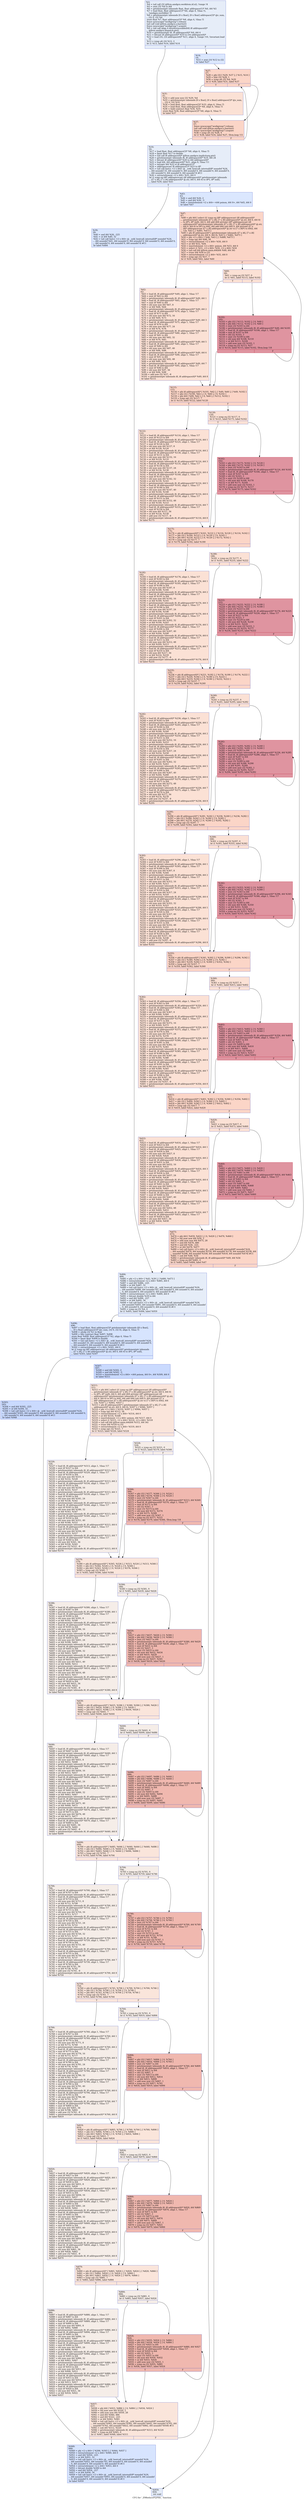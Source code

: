 digraph "CFG for '_Z9ReducePI2PfiS_' function" {
	label="CFG for '_Z9ReducePI2PfiS_' function";

	Node0x4de4260 [shape=record,color="#3d50c3ff", style=filled, fillcolor="#c7d7f070",label="{%3:\l  %4 = tail call i32 @llvm.amdgcn.workitem.id.x(), !range !4\l  %5 = zext i32 %4 to i64\l  %6 = getelementptr inbounds float, float addrspace(1)* %0, i64 %5\l  %7 = load float, float addrspace(1)* %6, align 4, !tbaa !5,\l... !amdgpu.noclobber !9\l  %8 = getelementptr inbounds [0 x float], [0 x float] addrspace(3)* @s_sum,\l... i32 0, i32 %4\l  store float %7, float addrspace(3)* %8, align 4, !tbaa !5\l  fence syncscope(\"workgroup\") release\l  tail call void @llvm.amdgcn.s.barrier()\l  fence syncscope(\"workgroup\") acquire\l  %9 = tail call align 4 dereferenceable(64) i8 addrspace(4)*\l... @llvm.amdgcn.dispatch.ptr()\l  %10 = getelementptr i8, i8 addrspace(4)* %9, i64 4\l  %11 = bitcast i8 addrspace(4)* %10 to i16 addrspace(4)*\l  %12 = load i16, i16 addrspace(4)* %11, align 4, !range !10, !invariant.load\l... !9\l  %13 = icmp ult i16 %12, 2\l  br i1 %13, label %16, label %14\l|{<s0>T|<s1>F}}"];
	Node0x4de4260:s0 -> Node0x4de71c0;
	Node0x4de4260:s1 -> Node0x4de7250;
	Node0x4de7250 [shape=record,color="#3d50c3ff", style=filled, fillcolor="#aec9fc70",label="{%14:\l14:                                               \l  %15 = zext i16 %12 to i32\l  br label %27\l}"];
	Node0x4de7250 -> Node0x4de7400;
	Node0x4de71c0 [shape=record,color="#3d50c3ff", style=filled, fillcolor="#c7d7f070",label="{%16:\l16:                                               \l  %17 = load float, float addrspace(3)* %8, align 4, !tbaa !5\l  %18 = fpext float %17 to double\l  %19 = tail call i8 addrspace(4)* @llvm.amdgcn.implicitarg.ptr()\l  %20 = getelementptr inbounds i8, i8 addrspace(4)* %19, i64 24\l  %21 = bitcast i8 addrspace(4)* %20 to i64 addrspace(4)*\l  %22 = load i64, i64 addrspace(4)* %21, align 8, !tbaa !11\l  %23 = inttoptr i64 %22 to i8 addrspace(1)*\l  %24 = addrspacecast i8 addrspace(1)* %23 to i8*\l  %25 = tail call fastcc \<2 x i64\> @__ockl_hostcall_internal(i8* noundef %24,\l... i64 noundef 33, i64 noundef 0, i64 noundef 0, i64 noundef 0, i64 noundef 0,\l... i64 noundef 0, i64 noundef 0, i64 noundef 0) #11\l  %26 = extractelement \<2 x i64\> %25, i64 0\l  br i1 icmp eq (i8* addrspacecast (i8 addrspace(4)* getelementptr inbounds\l... ([7 x i8], [7 x i8] addrspace(4)* @.str, i64 0, i64 0) to i8*), i8* null),\l... label %39, label %43\l|{<s0>T|<s1>F}}"];
	Node0x4de71c0:s0 -> Node0x4de8460;
	Node0x4de71c0:s1 -> Node0x4de8e50;
	Node0x4de7400 [shape=record,color="#3d50c3ff", style=filled, fillcolor="#f5a08170",label="{%27:\l27:                                               \l  %28 = phi i32 [ %29, %37 ], [ %15, %14 ]\l  %29 = lshr i32 %28, 1\l  %30 = icmp ult i32 %4, %29\l  br i1 %30, label %31, label %37\l|{<s0>T|<s1>F}}"];
	Node0x4de7400:s0 -> Node0x4de9250;
	Node0x4de7400:s1 -> Node0x4de8fc0;
	Node0x4de9250 [shape=record,color="#3d50c3ff", style=filled, fillcolor="#f7bca170",label="{%31:\l31:                                               \l  %32 = add nuw nsw i32 %29, %4\l  %33 = getelementptr inbounds [0 x float], [0 x float] addrspace(3)* @s_sum,\l... i32 0, i32 %32\l  %34 = load float, float addrspace(3)* %33, align 4, !tbaa !5\l  %35 = load float, float addrspace(3)* %8, align 4, !tbaa !5\l  %36 = fadd contract float %34, %35\l  store float %36, float addrspace(3)* %8, align 4, !tbaa !5\l  br label %37\l}"];
	Node0x4de9250 -> Node0x4de8fc0;
	Node0x4de8fc0 [shape=record,color="#3d50c3ff", style=filled, fillcolor="#f5a08170",label="{%37:\l37:                                               \l  fence syncscope(\"workgroup\") release\l  tail call void @llvm.amdgcn.s.barrier()\l  fence syncscope(\"workgroup\") acquire\l  %38 = icmp ult i32 %28, 4\l  br i1 %38, label %16, label %27, !llvm.loop !15\l|{<s0>T|<s1>F}}"];
	Node0x4de8fc0:s0 -> Node0x4de71c0;
	Node0x4de8fc0:s1 -> Node0x4de7400;
	Node0x4de8460 [shape=record,color="#3d50c3ff", style=filled, fillcolor="#aec9fc70",label="{%39:\l39:                                               \l  %40 = and i64 %26, -225\l  %41 = or i64 %40, 32\l  %42 = tail call fastcc \<2 x i64\> @__ockl_hostcall_internal(i8* noundef %24,\l... i64 noundef %41, i64 noundef 0, i64 noundef 0, i64 noundef 0, i64 noundef 0,\l... i64 noundef 0, i64 noundef 0, i64 noundef 0) #11\l  br label %484\l}"];
	Node0x4de8460 -> Node0x4de9d20;
	Node0x4de8e50 [shape=record,color="#3d50c3ff", style=filled, fillcolor="#aec9fc70",label="{%43:\l43:                                               \l  %44 = and i64 %26, 2\l  %45 = and i64 %26, -3\l  %46 = insertelement \<2 x i64\> \<i64 poison, i64 0\>, i64 %45, i64 0\l  br label %47\l}"];
	Node0x4de8e50 -> Node0x4dea880;
	Node0x4dea880 [shape=record,color="#3d50c3ff", style=filled, fillcolor="#f5a08170",label="{%47:\l47:                                               \l  %48 = phi i64 [ select (i1 icmp eq (i8* addrspacecast (i8 addrspace(4)*\l... getelementptr inbounds ([7 x i8], [7 x i8] addrspace(4)* @.str, i64 0, i64 0)\l... to i8*), i8* null), i64 0, i64 add (i64 ptrtoint (i8* addrspacecast (i8\l... addrspace(4)* getelementptr inbounds ([7 x i8], [7 x i8] addrspace(4)* @.str,\l... i64 0, i64 6) to i8*) to i64), i64 add (i64 sub (i64 0, i64 ptrtoint ([7 x\l... i8]* addrspacecast ([7 x i8] addrspace(4)* @.str to [7 x i8]*) to i64)), i64\l... 1))), %43 ], [ %481, %473 ]\l  %49 = phi i8 addrspace(4)* [ getelementptr inbounds ([7 x i8], [7 x i8]\l... addrspace(4)* @.str, i64 0, i64 0), %43 ], [ %482, %473 ]\l  %50 = phi \<2 x i64\> [ %46, %43 ], [ %480, %473 ]\l  %51 = icmp ugt i64 %48, 56\l  %52 = extractelement \<2 x i64\> %50, i64 0\l  %53 = or i64 %52, %44\l  %54 = insertelement \<2 x i64\> poison, i64 %53, i64 0\l  %55 = select i1 %51, \<2 x i64\> %50, \<2 x i64\> %54\l  %56 = tail call i64 @llvm.umin.i64(i64 %48, i64 56)\l  %57 = trunc i64 %56 to i32\l  %58 = extractelement \<2 x i64\> %55, i64 0\l  %59 = icmp ugt i32 %57, 7\l  br i1 %59, label %62, label %60\l|{<s0>T|<s1>F}}"];
	Node0x4dea880:s0 -> Node0x4deb7f0;
	Node0x4dea880:s1 -> Node0x4deb880;
	Node0x4deb880 [shape=record,color="#3d50c3ff", style=filled, fillcolor="#f7bca170",label="{%60:\l60:                                               \l  %61 = icmp eq i32 %57, 0\l  br i1 %61, label %115, label %102\l|{<s0>T|<s1>F}}"];
	Node0x4deb880:s0 -> Node0x4deba50;
	Node0x4deb880:s1 -> Node0x4debaa0;
	Node0x4deb7f0 [shape=record,color="#3d50c3ff", style=filled, fillcolor="#f7bca170",label="{%62:\l62:                                               \l  %63 = load i8, i8 addrspace(4)* %49, align 1, !tbaa !17\l  %64 = zext i8 %63 to i64\l  %65 = getelementptr inbounds i8, i8 addrspace(4)* %49, i64 1\l  %66 = load i8, i8 addrspace(4)* %65, align 1, !tbaa !17\l  %67 = zext i8 %66 to i64\l  %68 = shl nuw nsw i64 %67, 8\l  %69 = or i64 %68, %64\l  %70 = getelementptr inbounds i8, i8 addrspace(4)* %49, i64 2\l  %71 = load i8, i8 addrspace(4)* %70, align 1, !tbaa !17\l  %72 = zext i8 %71 to i64\l  %73 = shl nuw nsw i64 %72, 16\l  %74 = or i64 %69, %73\l  %75 = getelementptr inbounds i8, i8 addrspace(4)* %49, i64 3\l  %76 = load i8, i8 addrspace(4)* %75, align 1, !tbaa !17\l  %77 = zext i8 %76 to i64\l  %78 = shl nuw nsw i64 %77, 24\l  %79 = or i64 %74, %78\l  %80 = getelementptr inbounds i8, i8 addrspace(4)* %49, i64 4\l  %81 = load i8, i8 addrspace(4)* %80, align 1, !tbaa !17\l  %82 = zext i8 %81 to i64\l  %83 = shl nuw nsw i64 %82, 32\l  %84 = or i64 %79, %83\l  %85 = getelementptr inbounds i8, i8 addrspace(4)* %49, i64 5\l  %86 = load i8, i8 addrspace(4)* %85, align 1, !tbaa !17\l  %87 = zext i8 %86 to i64\l  %88 = shl nuw nsw i64 %87, 40\l  %89 = or i64 %84, %88\l  %90 = getelementptr inbounds i8, i8 addrspace(4)* %49, i64 6\l  %91 = load i8, i8 addrspace(4)* %90, align 1, !tbaa !17\l  %92 = zext i8 %91 to i64\l  %93 = shl nuw nsw i64 %92, 48\l  %94 = or i64 %89, %93\l  %95 = getelementptr inbounds i8, i8 addrspace(4)* %49, i64 7\l  %96 = load i8, i8 addrspace(4)* %95, align 1, !tbaa !17\l  %97 = zext i8 %96 to i64\l  %98 = shl nuw i64 %97, 56\l  %99 = or i64 %94, %98\l  %100 = add nsw i32 %57, -8\l  %101 = getelementptr inbounds i8, i8 addrspace(4)* %49, i64 8\l  br label %115\l}"];
	Node0x4deb7f0 -> Node0x4deba50;
	Node0x4debaa0 [shape=record,color="#b70d28ff", style=filled, fillcolor="#b70d2870",label="{%102:\l102:                                              \l  %103 = phi i32 [ %113, %102 ], [ 0, %60 ]\l  %104 = phi i64 [ %112, %102 ], [ 0, %60 ]\l  %105 = zext i32 %103 to i64\l  %106 = getelementptr inbounds i8, i8 addrspace(4)* %49, i64 %105\l  %107 = load i8, i8 addrspace(4)* %106, align 1, !tbaa !17\l  %108 = zext i8 %107 to i64\l  %109 = shl i32 %103, 3\l  %110 = zext i32 %109 to i64\l  %111 = shl nuw i64 %108, %110\l  %112 = or i64 %111, %104\l  %113 = add nuw nsw i32 %103, 1\l  %114 = icmp eq i32 %113, %57\l  br i1 %114, label %115, label %102, !llvm.loop !18\l|{<s0>T|<s1>F}}"];
	Node0x4debaa0:s0 -> Node0x4deba50;
	Node0x4debaa0:s1 -> Node0x4debaa0;
	Node0x4deba50 [shape=record,color="#3d50c3ff", style=filled, fillcolor="#f5a08170",label="{%115:\l115:                                              \l  %116 = phi i8 addrspace(4)* [ %101, %62 ], [ %49, %60 ], [ %49, %102 ]\l  %117 = phi i32 [ %100, %62 ], [ 0, %60 ], [ 0, %102 ]\l  %118 = phi i64 [ %99, %62 ], [ 0, %60 ], [ %112, %102 ]\l  %119 = icmp ugt i32 %117, 7\l  br i1 %119, label %122, label %120\l|{<s0>T|<s1>F}}"];
	Node0x4deba50:s0 -> Node0x4dee710;
	Node0x4deba50:s1 -> Node0x4dee760;
	Node0x4dee760 [shape=record,color="#3d50c3ff", style=filled, fillcolor="#f7bca170",label="{%120:\l120:                                              \l  %121 = icmp eq i32 %117, 0\l  br i1 %121, label %175, label %162\l|{<s0>T|<s1>F}}"];
	Node0x4dee760:s0 -> Node0x4dee930;
	Node0x4dee760:s1 -> Node0x4dee980;
	Node0x4dee710 [shape=record,color="#3d50c3ff", style=filled, fillcolor="#f7bca170",label="{%122:\l122:                                              \l  %123 = load i8, i8 addrspace(4)* %116, align 1, !tbaa !17\l  %124 = zext i8 %123 to i64\l  %125 = getelementptr inbounds i8, i8 addrspace(4)* %116, i64 1\l  %126 = load i8, i8 addrspace(4)* %125, align 1, !tbaa !17\l  %127 = zext i8 %126 to i64\l  %128 = shl nuw nsw i64 %127, 8\l  %129 = or i64 %128, %124\l  %130 = getelementptr inbounds i8, i8 addrspace(4)* %116, i64 2\l  %131 = load i8, i8 addrspace(4)* %130, align 1, !tbaa !17\l  %132 = zext i8 %131 to i64\l  %133 = shl nuw nsw i64 %132, 16\l  %134 = or i64 %129, %133\l  %135 = getelementptr inbounds i8, i8 addrspace(4)* %116, i64 3\l  %136 = load i8, i8 addrspace(4)* %135, align 1, !tbaa !17\l  %137 = zext i8 %136 to i64\l  %138 = shl nuw nsw i64 %137, 24\l  %139 = or i64 %134, %138\l  %140 = getelementptr inbounds i8, i8 addrspace(4)* %116, i64 4\l  %141 = load i8, i8 addrspace(4)* %140, align 1, !tbaa !17\l  %142 = zext i8 %141 to i64\l  %143 = shl nuw nsw i64 %142, 32\l  %144 = or i64 %139, %143\l  %145 = getelementptr inbounds i8, i8 addrspace(4)* %116, i64 5\l  %146 = load i8, i8 addrspace(4)* %145, align 1, !tbaa !17\l  %147 = zext i8 %146 to i64\l  %148 = shl nuw nsw i64 %147, 40\l  %149 = or i64 %144, %148\l  %150 = getelementptr inbounds i8, i8 addrspace(4)* %116, i64 6\l  %151 = load i8, i8 addrspace(4)* %150, align 1, !tbaa !17\l  %152 = zext i8 %151 to i64\l  %153 = shl nuw nsw i64 %152, 48\l  %154 = or i64 %149, %153\l  %155 = getelementptr inbounds i8, i8 addrspace(4)* %116, i64 7\l  %156 = load i8, i8 addrspace(4)* %155, align 1, !tbaa !17\l  %157 = zext i8 %156 to i64\l  %158 = shl nuw i64 %157, 56\l  %159 = or i64 %154, %158\l  %160 = add nsw i32 %117, -8\l  %161 = getelementptr inbounds i8, i8 addrspace(4)* %116, i64 8\l  br label %175\l}"];
	Node0x4dee710 -> Node0x4dee930;
	Node0x4dee980 [shape=record,color="#b70d28ff", style=filled, fillcolor="#b70d2870",label="{%162:\l162:                                              \l  %163 = phi i32 [ %173, %162 ], [ 0, %120 ]\l  %164 = phi i64 [ %172, %162 ], [ 0, %120 ]\l  %165 = zext i32 %163 to i64\l  %166 = getelementptr inbounds i8, i8 addrspace(4)* %116, i64 %165\l  %167 = load i8, i8 addrspace(4)* %166, align 1, !tbaa !17\l  %168 = zext i8 %167 to i64\l  %169 = shl i32 %163, 3\l  %170 = zext i32 %169 to i64\l  %171 = shl nuw i64 %168, %170\l  %172 = or i64 %171, %164\l  %173 = add nuw nsw i32 %163, 1\l  %174 = icmp eq i32 %173, %117\l  br i1 %174, label %175, label %162\l|{<s0>T|<s1>F}}"];
	Node0x4dee980:s0 -> Node0x4dee930;
	Node0x4dee980:s1 -> Node0x4dee980;
	Node0x4dee930 [shape=record,color="#3d50c3ff", style=filled, fillcolor="#f5a08170",label="{%175:\l175:                                              \l  %176 = phi i8 addrspace(4)* [ %161, %122 ], [ %116, %120 ], [ %116, %162 ]\l  %177 = phi i32 [ %160, %122 ], [ 0, %120 ], [ 0, %162 ]\l  %178 = phi i64 [ %159, %122 ], [ 0, %120 ], [ %172, %162 ]\l  %179 = icmp ugt i32 %177, 7\l  br i1 %179, label %182, label %180\l|{<s0>T|<s1>F}}"];
	Node0x4dee930:s0 -> Node0x4df0e20;
	Node0x4dee930:s1 -> Node0x4df0e70;
	Node0x4df0e70 [shape=record,color="#3d50c3ff", style=filled, fillcolor="#f7bca170",label="{%180:\l180:                                              \l  %181 = icmp eq i32 %177, 0\l  br i1 %181, label %235, label %222\l|{<s0>T|<s1>F}}"];
	Node0x4df0e70:s0 -> Node0x4df1000;
	Node0x4df0e70:s1 -> Node0x4df1050;
	Node0x4df0e20 [shape=record,color="#3d50c3ff", style=filled, fillcolor="#f7bca170",label="{%182:\l182:                                              \l  %183 = load i8, i8 addrspace(4)* %176, align 1, !tbaa !17\l  %184 = zext i8 %183 to i64\l  %185 = getelementptr inbounds i8, i8 addrspace(4)* %176, i64 1\l  %186 = load i8, i8 addrspace(4)* %185, align 1, !tbaa !17\l  %187 = zext i8 %186 to i64\l  %188 = shl nuw nsw i64 %187, 8\l  %189 = or i64 %188, %184\l  %190 = getelementptr inbounds i8, i8 addrspace(4)* %176, i64 2\l  %191 = load i8, i8 addrspace(4)* %190, align 1, !tbaa !17\l  %192 = zext i8 %191 to i64\l  %193 = shl nuw nsw i64 %192, 16\l  %194 = or i64 %189, %193\l  %195 = getelementptr inbounds i8, i8 addrspace(4)* %176, i64 3\l  %196 = load i8, i8 addrspace(4)* %195, align 1, !tbaa !17\l  %197 = zext i8 %196 to i64\l  %198 = shl nuw nsw i64 %197, 24\l  %199 = or i64 %194, %198\l  %200 = getelementptr inbounds i8, i8 addrspace(4)* %176, i64 4\l  %201 = load i8, i8 addrspace(4)* %200, align 1, !tbaa !17\l  %202 = zext i8 %201 to i64\l  %203 = shl nuw nsw i64 %202, 32\l  %204 = or i64 %199, %203\l  %205 = getelementptr inbounds i8, i8 addrspace(4)* %176, i64 5\l  %206 = load i8, i8 addrspace(4)* %205, align 1, !tbaa !17\l  %207 = zext i8 %206 to i64\l  %208 = shl nuw nsw i64 %207, 40\l  %209 = or i64 %204, %208\l  %210 = getelementptr inbounds i8, i8 addrspace(4)* %176, i64 6\l  %211 = load i8, i8 addrspace(4)* %210, align 1, !tbaa !17\l  %212 = zext i8 %211 to i64\l  %213 = shl nuw nsw i64 %212, 48\l  %214 = or i64 %209, %213\l  %215 = getelementptr inbounds i8, i8 addrspace(4)* %176, i64 7\l  %216 = load i8, i8 addrspace(4)* %215, align 1, !tbaa !17\l  %217 = zext i8 %216 to i64\l  %218 = shl nuw i64 %217, 56\l  %219 = or i64 %214, %218\l  %220 = add nsw i32 %177, -8\l  %221 = getelementptr inbounds i8, i8 addrspace(4)* %176, i64 8\l  br label %235\l}"];
	Node0x4df0e20 -> Node0x4df1000;
	Node0x4df1050 [shape=record,color="#b70d28ff", style=filled, fillcolor="#b70d2870",label="{%222:\l222:                                              \l  %223 = phi i32 [ %233, %222 ], [ 0, %180 ]\l  %224 = phi i64 [ %232, %222 ], [ 0, %180 ]\l  %225 = zext i32 %223 to i64\l  %226 = getelementptr inbounds i8, i8 addrspace(4)* %176, i64 %225\l  %227 = load i8, i8 addrspace(4)* %226, align 1, !tbaa !17\l  %228 = zext i8 %227 to i64\l  %229 = shl i32 %223, 3\l  %230 = zext i32 %229 to i64\l  %231 = shl nuw i64 %228, %230\l  %232 = or i64 %231, %224\l  %233 = add nuw nsw i32 %223, 1\l  %234 = icmp eq i32 %233, %177\l  br i1 %234, label %235, label %222\l|{<s0>T|<s1>F}}"];
	Node0x4df1050:s0 -> Node0x4df1000;
	Node0x4df1050:s1 -> Node0x4df1050;
	Node0x4df1000 [shape=record,color="#3d50c3ff", style=filled, fillcolor="#f5a08170",label="{%235:\l235:                                              \l  %236 = phi i8 addrspace(4)* [ %221, %182 ], [ %176, %180 ], [ %176, %222 ]\l  %237 = phi i32 [ %220, %182 ], [ 0, %180 ], [ 0, %222 ]\l  %238 = phi i64 [ %219, %182 ], [ 0, %180 ], [ %232, %222 ]\l  %239 = icmp ugt i32 %237, 7\l  br i1 %239, label %242, label %240\l|{<s0>T|<s1>F}}"];
	Node0x4df1000:s0 -> Node0x4df30a0;
	Node0x4df1000:s1 -> Node0x4df30f0;
	Node0x4df30f0 [shape=record,color="#3d50c3ff", style=filled, fillcolor="#f7bca170",label="{%240:\l240:                                              \l  %241 = icmp eq i32 %237, 0\l  br i1 %241, label %295, label %282\l|{<s0>T|<s1>F}}"];
	Node0x4df30f0:s0 -> Node0x4df3280;
	Node0x4df30f0:s1 -> Node0x4df32d0;
	Node0x4df30a0 [shape=record,color="#3d50c3ff", style=filled, fillcolor="#f7bca170",label="{%242:\l242:                                              \l  %243 = load i8, i8 addrspace(4)* %236, align 1, !tbaa !17\l  %244 = zext i8 %243 to i64\l  %245 = getelementptr inbounds i8, i8 addrspace(4)* %236, i64 1\l  %246 = load i8, i8 addrspace(4)* %245, align 1, !tbaa !17\l  %247 = zext i8 %246 to i64\l  %248 = shl nuw nsw i64 %247, 8\l  %249 = or i64 %248, %244\l  %250 = getelementptr inbounds i8, i8 addrspace(4)* %236, i64 2\l  %251 = load i8, i8 addrspace(4)* %250, align 1, !tbaa !17\l  %252 = zext i8 %251 to i64\l  %253 = shl nuw nsw i64 %252, 16\l  %254 = or i64 %249, %253\l  %255 = getelementptr inbounds i8, i8 addrspace(4)* %236, i64 3\l  %256 = load i8, i8 addrspace(4)* %255, align 1, !tbaa !17\l  %257 = zext i8 %256 to i64\l  %258 = shl nuw nsw i64 %257, 24\l  %259 = or i64 %254, %258\l  %260 = getelementptr inbounds i8, i8 addrspace(4)* %236, i64 4\l  %261 = load i8, i8 addrspace(4)* %260, align 1, !tbaa !17\l  %262 = zext i8 %261 to i64\l  %263 = shl nuw nsw i64 %262, 32\l  %264 = or i64 %259, %263\l  %265 = getelementptr inbounds i8, i8 addrspace(4)* %236, i64 5\l  %266 = load i8, i8 addrspace(4)* %265, align 1, !tbaa !17\l  %267 = zext i8 %266 to i64\l  %268 = shl nuw nsw i64 %267, 40\l  %269 = or i64 %264, %268\l  %270 = getelementptr inbounds i8, i8 addrspace(4)* %236, i64 6\l  %271 = load i8, i8 addrspace(4)* %270, align 1, !tbaa !17\l  %272 = zext i8 %271 to i64\l  %273 = shl nuw nsw i64 %272, 48\l  %274 = or i64 %269, %273\l  %275 = getelementptr inbounds i8, i8 addrspace(4)* %236, i64 7\l  %276 = load i8, i8 addrspace(4)* %275, align 1, !tbaa !17\l  %277 = zext i8 %276 to i64\l  %278 = shl nuw i64 %277, 56\l  %279 = or i64 %274, %278\l  %280 = add nsw i32 %237, -8\l  %281 = getelementptr inbounds i8, i8 addrspace(4)* %236, i64 8\l  br label %295\l}"];
	Node0x4df30a0 -> Node0x4df3280;
	Node0x4df32d0 [shape=record,color="#b70d28ff", style=filled, fillcolor="#b70d2870",label="{%282:\l282:                                              \l  %283 = phi i32 [ %293, %282 ], [ 0, %240 ]\l  %284 = phi i64 [ %292, %282 ], [ 0, %240 ]\l  %285 = zext i32 %283 to i64\l  %286 = getelementptr inbounds i8, i8 addrspace(4)* %236, i64 %285\l  %287 = load i8, i8 addrspace(4)* %286, align 1, !tbaa !17\l  %288 = zext i8 %287 to i64\l  %289 = shl i32 %283, 3\l  %290 = zext i32 %289 to i64\l  %291 = shl nuw i64 %288, %290\l  %292 = or i64 %291, %284\l  %293 = add nuw nsw i32 %283, 1\l  %294 = icmp eq i32 %293, %237\l  br i1 %294, label %295, label %282\l|{<s0>T|<s1>F}}"];
	Node0x4df32d0:s0 -> Node0x4df3280;
	Node0x4df32d0:s1 -> Node0x4df32d0;
	Node0x4df3280 [shape=record,color="#3d50c3ff", style=filled, fillcolor="#f5a08170",label="{%295:\l295:                                              \l  %296 = phi i8 addrspace(4)* [ %281, %242 ], [ %236, %240 ], [ %236, %282 ]\l  %297 = phi i32 [ %280, %242 ], [ 0, %240 ], [ 0, %282 ]\l  %298 = phi i64 [ %279, %242 ], [ 0, %240 ], [ %292, %282 ]\l  %299 = icmp ugt i32 %297, 7\l  br i1 %299, label %302, label %300\l|{<s0>T|<s1>F}}"];
	Node0x4df3280:s0 -> Node0x4df5b20;
	Node0x4df3280:s1 -> Node0x4df5b70;
	Node0x4df5b70 [shape=record,color="#3d50c3ff", style=filled, fillcolor="#f7bca170",label="{%300:\l300:                                              \l  %301 = icmp eq i32 %297, 0\l  br i1 %301, label %355, label %342\l|{<s0>T|<s1>F}}"];
	Node0x4df5b70:s0 -> Node0x4df5d00;
	Node0x4df5b70:s1 -> Node0x4df5d50;
	Node0x4df5b20 [shape=record,color="#3d50c3ff", style=filled, fillcolor="#f7bca170",label="{%302:\l302:                                              \l  %303 = load i8, i8 addrspace(4)* %296, align 1, !tbaa !17\l  %304 = zext i8 %303 to i64\l  %305 = getelementptr inbounds i8, i8 addrspace(4)* %296, i64 1\l  %306 = load i8, i8 addrspace(4)* %305, align 1, !tbaa !17\l  %307 = zext i8 %306 to i64\l  %308 = shl nuw nsw i64 %307, 8\l  %309 = or i64 %308, %304\l  %310 = getelementptr inbounds i8, i8 addrspace(4)* %296, i64 2\l  %311 = load i8, i8 addrspace(4)* %310, align 1, !tbaa !17\l  %312 = zext i8 %311 to i64\l  %313 = shl nuw nsw i64 %312, 16\l  %314 = or i64 %309, %313\l  %315 = getelementptr inbounds i8, i8 addrspace(4)* %296, i64 3\l  %316 = load i8, i8 addrspace(4)* %315, align 1, !tbaa !17\l  %317 = zext i8 %316 to i64\l  %318 = shl nuw nsw i64 %317, 24\l  %319 = or i64 %314, %318\l  %320 = getelementptr inbounds i8, i8 addrspace(4)* %296, i64 4\l  %321 = load i8, i8 addrspace(4)* %320, align 1, !tbaa !17\l  %322 = zext i8 %321 to i64\l  %323 = shl nuw nsw i64 %322, 32\l  %324 = or i64 %319, %323\l  %325 = getelementptr inbounds i8, i8 addrspace(4)* %296, i64 5\l  %326 = load i8, i8 addrspace(4)* %325, align 1, !tbaa !17\l  %327 = zext i8 %326 to i64\l  %328 = shl nuw nsw i64 %327, 40\l  %329 = or i64 %324, %328\l  %330 = getelementptr inbounds i8, i8 addrspace(4)* %296, i64 6\l  %331 = load i8, i8 addrspace(4)* %330, align 1, !tbaa !17\l  %332 = zext i8 %331 to i64\l  %333 = shl nuw nsw i64 %332, 48\l  %334 = or i64 %329, %333\l  %335 = getelementptr inbounds i8, i8 addrspace(4)* %296, i64 7\l  %336 = load i8, i8 addrspace(4)* %335, align 1, !tbaa !17\l  %337 = zext i8 %336 to i64\l  %338 = shl nuw i64 %337, 56\l  %339 = or i64 %334, %338\l  %340 = add nsw i32 %297, -8\l  %341 = getelementptr inbounds i8, i8 addrspace(4)* %296, i64 8\l  br label %355\l}"];
	Node0x4df5b20 -> Node0x4df5d00;
	Node0x4df5d50 [shape=record,color="#b70d28ff", style=filled, fillcolor="#b70d2870",label="{%342:\l342:                                              \l  %343 = phi i32 [ %353, %342 ], [ 0, %300 ]\l  %344 = phi i64 [ %352, %342 ], [ 0, %300 ]\l  %345 = zext i32 %343 to i64\l  %346 = getelementptr inbounds i8, i8 addrspace(4)* %296, i64 %345\l  %347 = load i8, i8 addrspace(4)* %346, align 1, !tbaa !17\l  %348 = zext i8 %347 to i64\l  %349 = shl i32 %343, 3\l  %350 = zext i32 %349 to i64\l  %351 = shl nuw i64 %348, %350\l  %352 = or i64 %351, %344\l  %353 = add nuw nsw i32 %343, 1\l  %354 = icmp eq i32 %353, %297\l  br i1 %354, label %355, label %342\l|{<s0>T|<s1>F}}"];
	Node0x4df5d50:s0 -> Node0x4df5d00;
	Node0x4df5d50:s1 -> Node0x4df5d50;
	Node0x4df5d00 [shape=record,color="#3d50c3ff", style=filled, fillcolor="#f5a08170",label="{%355:\l355:                                              \l  %356 = phi i8 addrspace(4)* [ %341, %302 ], [ %296, %300 ], [ %296, %342 ]\l  %357 = phi i32 [ %340, %302 ], [ 0, %300 ], [ 0, %342 ]\l  %358 = phi i64 [ %339, %302 ], [ 0, %300 ], [ %352, %342 ]\l  %359 = icmp ugt i32 %357, 7\l  br i1 %359, label %362, label %360\l|{<s0>T|<s1>F}}"];
	Node0x4df5d00:s0 -> Node0x4df87c0;
	Node0x4df5d00:s1 -> Node0x4df8810;
	Node0x4df8810 [shape=record,color="#3d50c3ff", style=filled, fillcolor="#f7bca170",label="{%360:\l360:                                              \l  %361 = icmp eq i32 %357, 0\l  br i1 %361, label %415, label %402\l|{<s0>T|<s1>F}}"];
	Node0x4df8810:s0 -> Node0x4df89a0;
	Node0x4df8810:s1 -> Node0x4df89f0;
	Node0x4df87c0 [shape=record,color="#3d50c3ff", style=filled, fillcolor="#f7bca170",label="{%362:\l362:                                              \l  %363 = load i8, i8 addrspace(4)* %356, align 1, !tbaa !17\l  %364 = zext i8 %363 to i64\l  %365 = getelementptr inbounds i8, i8 addrspace(4)* %356, i64 1\l  %366 = load i8, i8 addrspace(4)* %365, align 1, !tbaa !17\l  %367 = zext i8 %366 to i64\l  %368 = shl nuw nsw i64 %367, 8\l  %369 = or i64 %368, %364\l  %370 = getelementptr inbounds i8, i8 addrspace(4)* %356, i64 2\l  %371 = load i8, i8 addrspace(4)* %370, align 1, !tbaa !17\l  %372 = zext i8 %371 to i64\l  %373 = shl nuw nsw i64 %372, 16\l  %374 = or i64 %369, %373\l  %375 = getelementptr inbounds i8, i8 addrspace(4)* %356, i64 3\l  %376 = load i8, i8 addrspace(4)* %375, align 1, !tbaa !17\l  %377 = zext i8 %376 to i64\l  %378 = shl nuw nsw i64 %377, 24\l  %379 = or i64 %374, %378\l  %380 = getelementptr inbounds i8, i8 addrspace(4)* %356, i64 4\l  %381 = load i8, i8 addrspace(4)* %380, align 1, !tbaa !17\l  %382 = zext i8 %381 to i64\l  %383 = shl nuw nsw i64 %382, 32\l  %384 = or i64 %379, %383\l  %385 = getelementptr inbounds i8, i8 addrspace(4)* %356, i64 5\l  %386 = load i8, i8 addrspace(4)* %385, align 1, !tbaa !17\l  %387 = zext i8 %386 to i64\l  %388 = shl nuw nsw i64 %387, 40\l  %389 = or i64 %384, %388\l  %390 = getelementptr inbounds i8, i8 addrspace(4)* %356, i64 6\l  %391 = load i8, i8 addrspace(4)* %390, align 1, !tbaa !17\l  %392 = zext i8 %391 to i64\l  %393 = shl nuw nsw i64 %392, 48\l  %394 = or i64 %389, %393\l  %395 = getelementptr inbounds i8, i8 addrspace(4)* %356, i64 7\l  %396 = load i8, i8 addrspace(4)* %395, align 1, !tbaa !17\l  %397 = zext i8 %396 to i64\l  %398 = shl nuw i64 %397, 56\l  %399 = or i64 %394, %398\l  %400 = add nsw i32 %357, -8\l  %401 = getelementptr inbounds i8, i8 addrspace(4)* %356, i64 8\l  br label %415\l}"];
	Node0x4df87c0 -> Node0x4df89a0;
	Node0x4df89f0 [shape=record,color="#b70d28ff", style=filled, fillcolor="#b70d2870",label="{%402:\l402:                                              \l  %403 = phi i32 [ %413, %402 ], [ 0, %360 ]\l  %404 = phi i64 [ %412, %402 ], [ 0, %360 ]\l  %405 = zext i32 %403 to i64\l  %406 = getelementptr inbounds i8, i8 addrspace(4)* %356, i64 %405\l  %407 = load i8, i8 addrspace(4)* %406, align 1, !tbaa !17\l  %408 = zext i8 %407 to i64\l  %409 = shl i32 %403, 3\l  %410 = zext i32 %409 to i64\l  %411 = shl nuw i64 %408, %410\l  %412 = or i64 %411, %404\l  %413 = add nuw nsw i32 %403, 1\l  %414 = icmp eq i32 %413, %357\l  br i1 %414, label %415, label %402\l|{<s0>T|<s1>F}}"];
	Node0x4df89f0:s0 -> Node0x4df89a0;
	Node0x4df89f0:s1 -> Node0x4df89f0;
	Node0x4df89a0 [shape=record,color="#3d50c3ff", style=filled, fillcolor="#f5a08170",label="{%415:\l415:                                              \l  %416 = phi i8 addrspace(4)* [ %401, %362 ], [ %356, %360 ], [ %356, %402 ]\l  %417 = phi i32 [ %400, %362 ], [ 0, %360 ], [ 0, %402 ]\l  %418 = phi i64 [ %399, %362 ], [ 0, %360 ], [ %412, %402 ]\l  %419 = icmp ugt i32 %417, 7\l  br i1 %419, label %422, label %420\l|{<s0>T|<s1>F}}"];
	Node0x4df89a0:s0 -> Node0x4dfb020;
	Node0x4df89a0:s1 -> Node0x4dfb070;
	Node0x4dfb070 [shape=record,color="#3d50c3ff", style=filled, fillcolor="#f7bca170",label="{%420:\l420:                                              \l  %421 = icmp eq i32 %417, 0\l  br i1 %421, label %473, label %460\l|{<s0>T|<s1>F}}"];
	Node0x4dfb070:s0 -> Node0x4dead20;
	Node0x4dfb070:s1 -> Node0x4dfb200;
	Node0x4dfb020 [shape=record,color="#3d50c3ff", style=filled, fillcolor="#f7bca170",label="{%422:\l422:                                              \l  %423 = load i8, i8 addrspace(4)* %416, align 1, !tbaa !17\l  %424 = zext i8 %423 to i64\l  %425 = getelementptr inbounds i8, i8 addrspace(4)* %416, i64 1\l  %426 = load i8, i8 addrspace(4)* %425, align 1, !tbaa !17\l  %427 = zext i8 %426 to i64\l  %428 = shl nuw nsw i64 %427, 8\l  %429 = or i64 %428, %424\l  %430 = getelementptr inbounds i8, i8 addrspace(4)* %416, i64 2\l  %431 = load i8, i8 addrspace(4)* %430, align 1, !tbaa !17\l  %432 = zext i8 %431 to i64\l  %433 = shl nuw nsw i64 %432, 16\l  %434 = or i64 %429, %433\l  %435 = getelementptr inbounds i8, i8 addrspace(4)* %416, i64 3\l  %436 = load i8, i8 addrspace(4)* %435, align 1, !tbaa !17\l  %437 = zext i8 %436 to i64\l  %438 = shl nuw nsw i64 %437, 24\l  %439 = or i64 %434, %438\l  %440 = getelementptr inbounds i8, i8 addrspace(4)* %416, i64 4\l  %441 = load i8, i8 addrspace(4)* %440, align 1, !tbaa !17\l  %442 = zext i8 %441 to i64\l  %443 = shl nuw nsw i64 %442, 32\l  %444 = or i64 %439, %443\l  %445 = getelementptr inbounds i8, i8 addrspace(4)* %416, i64 5\l  %446 = load i8, i8 addrspace(4)* %445, align 1, !tbaa !17\l  %447 = zext i8 %446 to i64\l  %448 = shl nuw nsw i64 %447, 40\l  %449 = or i64 %444, %448\l  %450 = getelementptr inbounds i8, i8 addrspace(4)* %416, i64 6\l  %451 = load i8, i8 addrspace(4)* %450, align 1, !tbaa !17\l  %452 = zext i8 %451 to i64\l  %453 = shl nuw nsw i64 %452, 48\l  %454 = or i64 %449, %453\l  %455 = getelementptr inbounds i8, i8 addrspace(4)* %416, i64 7\l  %456 = load i8, i8 addrspace(4)* %455, align 1, !tbaa !17\l  %457 = zext i8 %456 to i64\l  %458 = shl nuw i64 %457, 56\l  %459 = or i64 %454, %458\l  br label %473\l}"];
	Node0x4dfb020 -> Node0x4dead20;
	Node0x4dfb200 [shape=record,color="#b70d28ff", style=filled, fillcolor="#b70d2870",label="{%460:\l460:                                              \l  %461 = phi i32 [ %471, %460 ], [ 0, %420 ]\l  %462 = phi i64 [ %470, %460 ], [ 0, %420 ]\l  %463 = zext i32 %461 to i64\l  %464 = getelementptr inbounds i8, i8 addrspace(4)* %416, i64 %463\l  %465 = load i8, i8 addrspace(4)* %464, align 1, !tbaa !17\l  %466 = zext i8 %465 to i64\l  %467 = shl i32 %461, 3\l  %468 = zext i32 %467 to i64\l  %469 = shl nuw i64 %466, %468\l  %470 = or i64 %469, %462\l  %471 = add nuw nsw i32 %461, 1\l  %472 = icmp eq i32 %471, %417\l  br i1 %472, label %473, label %460\l|{<s0>T|<s1>F}}"];
	Node0x4dfb200:s0 -> Node0x4dead20;
	Node0x4dfb200:s1 -> Node0x4dfb200;
	Node0x4dead20 [shape=record,color="#3d50c3ff", style=filled, fillcolor="#f5a08170",label="{%473:\l473:                                              \l  %474 = phi i64 [ %459, %422 ], [ 0, %420 ], [ %470, %460 ]\l  %475 = shl nuw nsw i64 %56, 2\l  %476 = add nuw nsw i64 %475, 28\l  %477 = and i64 %476, 480\l  %478 = and i64 %58, -225\l  %479 = or i64 %478, %477\l  %480 = tail call fastcc \<2 x i64\> @__ockl_hostcall_internal(i8* noundef %24,\l... i64 noundef %479, i64 noundef %118, i64 noundef %178, i64 noundef %238, i64\l... noundef %298, i64 noundef %358, i64 noundef %418, i64 noundef %474) #11\l  %481 = sub i64 %48, %56\l  %482 = getelementptr inbounds i8, i8 addrspace(4)* %49, i64 %56\l  %483 = icmp eq i64 %481, 0\l  br i1 %483, label %484, label %47\l|{<s0>T|<s1>F}}"];
	Node0x4dead20:s0 -> Node0x4de9d20;
	Node0x4dead20:s1 -> Node0x4dea880;
	Node0x4de9d20 [shape=record,color="#3d50c3ff", style=filled, fillcolor="#c7d7f070",label="{%484:\l484:                                              \l  %485 = phi \<2 x i64\> [ %42, %39 ], [ %480, %473 ]\l  %486 = extractelement \<2 x i64\> %485, i64 0\l  %487 = and i64 %486, -225\l  %488 = or i64 %487, 32\l  %489 = tail call fastcc \<2 x i64\> @__ockl_hostcall_internal(i8* noundef %24,\l... i64 noundef %488, i64 noundef %5, i64 noundef 0, i64 noundef 0, i64 noundef\l... 0, i64 noundef 0, i64 noundef 0, i64 noundef 0) #11\l  %490 = extractelement \<2 x i64\> %489, i64 0\l  %491 = bitcast double %18 to i64\l  %492 = and i64 %490, -227\l  %493 = or i64 %492, 34\l  %494 = tail call fastcc \<2 x i64\> @__ockl_hostcall_internal(i8* noundef %24,\l... i64 noundef %493, i64 noundef %491, i64 noundef 0, i64 noundef 0, i64 noundef\l... 0, i64 noundef 0, i64 noundef 0, i64 noundef 0) #11\l  %495 = icmp eq i32 %4, 0\l  br i1 %495, label %496, label %959\l|{<s0>T|<s1>F}}"];
	Node0x4de9d20:s0 -> Node0x4dfe120;
	Node0x4de9d20:s1 -> Node0x4deacb0;
	Node0x4dfe120 [shape=record,color="#3d50c3ff", style=filled, fillcolor="#a5c3fe70",label="{%496:\l496:                                              \l  %497 = load float, float addrspace(3)* getelementptr inbounds ([0 x float],\l... [0 x float] addrspace(3)* @s_sum, i32 0, i32 0), align 4, !tbaa !5\l  %498 = sitofp i32 %1 to float\l  %499 = fdiv contract float %497, %498\l  store float %499, float addrspace(1)* %2, align 4, !tbaa !5\l  %500 = fpext float %499 to double\l  %501 = tail call fastcc \<2 x i64\> @__ockl_hostcall_internal(i8* noundef %24,\l... i64 noundef 33, i64 noundef 0, i64 noundef 0, i64 noundef 0, i64 noundef 0,\l... i64 noundef 0, i64 noundef 0, i64 noundef 0) #11\l  %502 = extractelement \<2 x i64\> %501, i64 0\l  br i1 icmp eq (i8* addrspacecast (i8 addrspace(4)* getelementptr inbounds\l... ([7 x i8], [7 x i8] addrspace(4)* @.str, i64 0, i64 0) to i8*), i8* null),\l... label %503, label %507\l|{<s0>T|<s1>F}}"];
	Node0x4dfe120:s0 -> Node0x4dfe790;
	Node0x4dfe120:s1 -> Node0x4dfea10;
	Node0x4dfe790 [shape=record,color="#3d50c3ff", style=filled, fillcolor="#88abfd70",label="{%503:\l503:                                              \l  %504 = and i64 %502, -225\l  %505 = or i64 %504, 32\l  %506 = tail call fastcc \<2 x i64\> @__ockl_hostcall_internal(i8* noundef %24,\l... i64 noundef %505, i64 noundef 0, i64 noundef 0, i64 noundef 0, i64 noundef 0,\l... i64 noundef 0, i64 noundef 0, i64 noundef 0) #11\l  br label %948\l}"];
	Node0x4dfe790 -> Node0x4dfec30;
	Node0x4dfea10 [shape=record,color="#3d50c3ff", style=filled, fillcolor="#88abfd70",label="{%507:\l507:                                              \l  %508 = and i64 %502, 2\l  %509 = and i64 %502, -3\l  %510 = insertelement \<2 x i64\> \<i64 poison, i64 0\>, i64 %509, i64 0\l  br label %511\l}"];
	Node0x4dfea10 -> Node0x4dfecf0;
	Node0x4dfecf0 [shape=record,color="#3d50c3ff", style=filled, fillcolor="#f4c5ad70",label="{%511:\l511:                                              \l  %512 = phi i64 [ select (i1 icmp eq (i8* addrspacecast (i8 addrspace(4)*\l... getelementptr inbounds ([7 x i8], [7 x i8] addrspace(4)* @.str, i64 0, i64 0)\l... to i8*), i8* null), i64 0, i64 add (i64 ptrtoint (i8* addrspacecast (i8\l... addrspace(4)* getelementptr inbounds ([7 x i8], [7 x i8] addrspace(4)* @.str,\l... i64 0, i64 6) to i8*) to i64), i64 add (i64 sub (i64 0, i64 ptrtoint ([7 x\l... i8]* addrspacecast ([7 x i8] addrspace(4)* @.str to [7 x i8]*) to i64)), i64\l... 1))), %507 ], [ %945, %937 ]\l  %513 = phi i8 addrspace(4)* [ getelementptr inbounds ([7 x i8], [7 x i8]\l... addrspace(4)* @.str, i64 0, i64 0), %507 ], [ %946, %937 ]\l  %514 = phi \<2 x i64\> [ %510, %507 ], [ %944, %937 ]\l  %515 = icmp ugt i64 %512, 56\l  %516 = extractelement \<2 x i64\> %514, i64 0\l  %517 = or i64 %516, %508\l  %518 = insertelement \<2 x i64\> poison, i64 %517, i64 0\l  %519 = select i1 %515, \<2 x i64\> %514, \<2 x i64\> %518\l  %520 = tail call i64 @llvm.umin.i64(i64 %512, i64 56)\l  %521 = trunc i64 %520 to i32\l  %522 = extractelement \<2 x i64\> %519, i64 0\l  %523 = icmp ugt i32 %521, 7\l  br i1 %523, label %526, label %524\l|{<s0>T|<s1>F}}"];
	Node0x4dfecf0:s0 -> Node0x4df4270;
	Node0x4dfecf0:s1 -> Node0x4df42c0;
	Node0x4df42c0 [shape=record,color="#3d50c3ff", style=filled, fillcolor="#e8d6cc70",label="{%524:\l524:                                              \l  %525 = icmp eq i32 %521, 0\l  br i1 %525, label %579, label %566\l|{<s0>T|<s1>F}}"];
	Node0x4df42c0:s0 -> Node0x4df4490;
	Node0x4df42c0:s1 -> Node0x4df44e0;
	Node0x4df4270 [shape=record,color="#3d50c3ff", style=filled, fillcolor="#e8d6cc70",label="{%526:\l526:                                              \l  %527 = load i8, i8 addrspace(4)* %513, align 1, !tbaa !17\l  %528 = zext i8 %527 to i64\l  %529 = getelementptr inbounds i8, i8 addrspace(4)* %513, i64 1\l  %530 = load i8, i8 addrspace(4)* %529, align 1, !tbaa !17\l  %531 = zext i8 %530 to i64\l  %532 = shl nuw nsw i64 %531, 8\l  %533 = or i64 %532, %528\l  %534 = getelementptr inbounds i8, i8 addrspace(4)* %513, i64 2\l  %535 = load i8, i8 addrspace(4)* %534, align 1, !tbaa !17\l  %536 = zext i8 %535 to i64\l  %537 = shl nuw nsw i64 %536, 16\l  %538 = or i64 %533, %537\l  %539 = getelementptr inbounds i8, i8 addrspace(4)* %513, i64 3\l  %540 = load i8, i8 addrspace(4)* %539, align 1, !tbaa !17\l  %541 = zext i8 %540 to i64\l  %542 = shl nuw nsw i64 %541, 24\l  %543 = or i64 %538, %542\l  %544 = getelementptr inbounds i8, i8 addrspace(4)* %513, i64 4\l  %545 = load i8, i8 addrspace(4)* %544, align 1, !tbaa !17\l  %546 = zext i8 %545 to i64\l  %547 = shl nuw nsw i64 %546, 32\l  %548 = or i64 %543, %547\l  %549 = getelementptr inbounds i8, i8 addrspace(4)* %513, i64 5\l  %550 = load i8, i8 addrspace(4)* %549, align 1, !tbaa !17\l  %551 = zext i8 %550 to i64\l  %552 = shl nuw nsw i64 %551, 40\l  %553 = or i64 %548, %552\l  %554 = getelementptr inbounds i8, i8 addrspace(4)* %513, i64 6\l  %555 = load i8, i8 addrspace(4)* %554, align 1, !tbaa !17\l  %556 = zext i8 %555 to i64\l  %557 = shl nuw nsw i64 %556, 48\l  %558 = or i64 %553, %557\l  %559 = getelementptr inbounds i8, i8 addrspace(4)* %513, i64 7\l  %560 = load i8, i8 addrspace(4)* %559, align 1, !tbaa !17\l  %561 = zext i8 %560 to i64\l  %562 = shl nuw i64 %561, 56\l  %563 = or i64 %558, %562\l  %564 = add nsw i32 %521, -8\l  %565 = getelementptr inbounds i8, i8 addrspace(4)* %513, i64 8\l  br label %579\l}"];
	Node0x4df4270 -> Node0x4df4490;
	Node0x4df44e0 [shape=record,color="#3d50c3ff", style=filled, fillcolor="#dc5d4a70",label="{%566:\l566:                                              \l  %567 = phi i32 [ %577, %566 ], [ 0, %524 ]\l  %568 = phi i64 [ %576, %566 ], [ 0, %524 ]\l  %569 = zext i32 %567 to i64\l  %570 = getelementptr inbounds i8, i8 addrspace(4)* %513, i64 %569\l  %571 = load i8, i8 addrspace(4)* %570, align 1, !tbaa !17\l  %572 = zext i8 %571 to i64\l  %573 = shl i32 %567, 3\l  %574 = zext i32 %573 to i64\l  %575 = shl nuw i64 %572, %574\l  %576 = or i64 %575, %568\l  %577 = add nuw nsw i32 %567, 1\l  %578 = icmp eq i32 %577, %521\l  br i1 %578, label %579, label %566, !llvm.loop !18\l|{<s0>T|<s1>F}}"];
	Node0x4df44e0:s0 -> Node0x4df4490;
	Node0x4df44e0:s1 -> Node0x4df44e0;
	Node0x4df4490 [shape=record,color="#3d50c3ff", style=filled, fillcolor="#f4c5ad70",label="{%579:\l579:                                              \l  %580 = phi i8 addrspace(4)* [ %565, %526 ], [ %513, %524 ], [ %513, %566 ]\l  %581 = phi i32 [ %564, %526 ], [ 0, %524 ], [ 0, %566 ]\l  %582 = phi i64 [ %563, %526 ], [ 0, %524 ], [ %576, %566 ]\l  %583 = icmp ugt i32 %581, 7\l  br i1 %583, label %586, label %584\l|{<s0>T|<s1>F}}"];
	Node0x4df4490:s0 -> Node0x4e03340;
	Node0x4df4490:s1 -> Node0x4e03390;
	Node0x4e03390 [shape=record,color="#3d50c3ff", style=filled, fillcolor="#e8d6cc70",label="{%584:\l584:                                              \l  %585 = icmp eq i32 %581, 0\l  br i1 %585, label %639, label %626\l|{<s0>T|<s1>F}}"];
	Node0x4e03390:s0 -> Node0x4e03520;
	Node0x4e03390:s1 -> Node0x4e03570;
	Node0x4e03340 [shape=record,color="#3d50c3ff", style=filled, fillcolor="#e8d6cc70",label="{%586:\l586:                                              \l  %587 = load i8, i8 addrspace(4)* %580, align 1, !tbaa !17\l  %588 = zext i8 %587 to i64\l  %589 = getelementptr inbounds i8, i8 addrspace(4)* %580, i64 1\l  %590 = load i8, i8 addrspace(4)* %589, align 1, !tbaa !17\l  %591 = zext i8 %590 to i64\l  %592 = shl nuw nsw i64 %591, 8\l  %593 = or i64 %592, %588\l  %594 = getelementptr inbounds i8, i8 addrspace(4)* %580, i64 2\l  %595 = load i8, i8 addrspace(4)* %594, align 1, !tbaa !17\l  %596 = zext i8 %595 to i64\l  %597 = shl nuw nsw i64 %596, 16\l  %598 = or i64 %593, %597\l  %599 = getelementptr inbounds i8, i8 addrspace(4)* %580, i64 3\l  %600 = load i8, i8 addrspace(4)* %599, align 1, !tbaa !17\l  %601 = zext i8 %600 to i64\l  %602 = shl nuw nsw i64 %601, 24\l  %603 = or i64 %598, %602\l  %604 = getelementptr inbounds i8, i8 addrspace(4)* %580, i64 4\l  %605 = load i8, i8 addrspace(4)* %604, align 1, !tbaa !17\l  %606 = zext i8 %605 to i64\l  %607 = shl nuw nsw i64 %606, 32\l  %608 = or i64 %603, %607\l  %609 = getelementptr inbounds i8, i8 addrspace(4)* %580, i64 5\l  %610 = load i8, i8 addrspace(4)* %609, align 1, !tbaa !17\l  %611 = zext i8 %610 to i64\l  %612 = shl nuw nsw i64 %611, 40\l  %613 = or i64 %608, %612\l  %614 = getelementptr inbounds i8, i8 addrspace(4)* %580, i64 6\l  %615 = load i8, i8 addrspace(4)* %614, align 1, !tbaa !17\l  %616 = zext i8 %615 to i64\l  %617 = shl nuw nsw i64 %616, 48\l  %618 = or i64 %613, %617\l  %619 = getelementptr inbounds i8, i8 addrspace(4)* %580, i64 7\l  %620 = load i8, i8 addrspace(4)* %619, align 1, !tbaa !17\l  %621 = zext i8 %620 to i64\l  %622 = shl nuw i64 %621, 56\l  %623 = or i64 %618, %622\l  %624 = add nsw i32 %581, -8\l  %625 = getelementptr inbounds i8, i8 addrspace(4)* %580, i64 8\l  br label %639\l}"];
	Node0x4e03340 -> Node0x4e03520;
	Node0x4e03570 [shape=record,color="#3d50c3ff", style=filled, fillcolor="#dc5d4a70",label="{%626:\l626:                                              \l  %627 = phi i32 [ %637, %626 ], [ 0, %584 ]\l  %628 = phi i64 [ %636, %626 ], [ 0, %584 ]\l  %629 = zext i32 %627 to i64\l  %630 = getelementptr inbounds i8, i8 addrspace(4)* %580, i64 %629\l  %631 = load i8, i8 addrspace(4)* %630, align 1, !tbaa !17\l  %632 = zext i8 %631 to i64\l  %633 = shl i32 %627, 3\l  %634 = zext i32 %633 to i64\l  %635 = shl nuw i64 %632, %634\l  %636 = or i64 %635, %628\l  %637 = add nuw nsw i32 %627, 1\l  %638 = icmp eq i32 %637, %581\l  br i1 %638, label %639, label %626\l|{<s0>T|<s1>F}}"];
	Node0x4e03570:s0 -> Node0x4e03520;
	Node0x4e03570:s1 -> Node0x4e03570;
	Node0x4e03520 [shape=record,color="#3d50c3ff", style=filled, fillcolor="#f4c5ad70",label="{%639:\l639:                                              \l  %640 = phi i8 addrspace(4)* [ %625, %586 ], [ %580, %584 ], [ %580, %626 ]\l  %641 = phi i32 [ %624, %586 ], [ 0, %584 ], [ 0, %626 ]\l  %642 = phi i64 [ %623, %586 ], [ 0, %584 ], [ %636, %626 ]\l  %643 = icmp ugt i32 %641, 7\l  br i1 %643, label %646, label %644\l|{<s0>T|<s1>F}}"];
	Node0x4e03520:s0 -> Node0x4e05590;
	Node0x4e03520:s1 -> Node0x4e055e0;
	Node0x4e055e0 [shape=record,color="#3d50c3ff", style=filled, fillcolor="#e8d6cc70",label="{%644:\l644:                                              \l  %645 = icmp eq i32 %641, 0\l  br i1 %645, label %699, label %686\l|{<s0>T|<s1>F}}"];
	Node0x4e055e0:s0 -> Node0x4e05770;
	Node0x4e055e0:s1 -> Node0x4e057c0;
	Node0x4e05590 [shape=record,color="#3d50c3ff", style=filled, fillcolor="#e8d6cc70",label="{%646:\l646:                                              \l  %647 = load i8, i8 addrspace(4)* %640, align 1, !tbaa !17\l  %648 = zext i8 %647 to i64\l  %649 = getelementptr inbounds i8, i8 addrspace(4)* %640, i64 1\l  %650 = load i8, i8 addrspace(4)* %649, align 1, !tbaa !17\l  %651 = zext i8 %650 to i64\l  %652 = shl nuw nsw i64 %651, 8\l  %653 = or i64 %652, %648\l  %654 = getelementptr inbounds i8, i8 addrspace(4)* %640, i64 2\l  %655 = load i8, i8 addrspace(4)* %654, align 1, !tbaa !17\l  %656 = zext i8 %655 to i64\l  %657 = shl nuw nsw i64 %656, 16\l  %658 = or i64 %653, %657\l  %659 = getelementptr inbounds i8, i8 addrspace(4)* %640, i64 3\l  %660 = load i8, i8 addrspace(4)* %659, align 1, !tbaa !17\l  %661 = zext i8 %660 to i64\l  %662 = shl nuw nsw i64 %661, 24\l  %663 = or i64 %658, %662\l  %664 = getelementptr inbounds i8, i8 addrspace(4)* %640, i64 4\l  %665 = load i8, i8 addrspace(4)* %664, align 1, !tbaa !17\l  %666 = zext i8 %665 to i64\l  %667 = shl nuw nsw i64 %666, 32\l  %668 = or i64 %663, %667\l  %669 = getelementptr inbounds i8, i8 addrspace(4)* %640, i64 5\l  %670 = load i8, i8 addrspace(4)* %669, align 1, !tbaa !17\l  %671 = zext i8 %670 to i64\l  %672 = shl nuw nsw i64 %671, 40\l  %673 = or i64 %668, %672\l  %674 = getelementptr inbounds i8, i8 addrspace(4)* %640, i64 6\l  %675 = load i8, i8 addrspace(4)* %674, align 1, !tbaa !17\l  %676 = zext i8 %675 to i64\l  %677 = shl nuw nsw i64 %676, 48\l  %678 = or i64 %673, %677\l  %679 = getelementptr inbounds i8, i8 addrspace(4)* %640, i64 7\l  %680 = load i8, i8 addrspace(4)* %679, align 1, !tbaa !17\l  %681 = zext i8 %680 to i64\l  %682 = shl nuw i64 %681, 56\l  %683 = or i64 %678, %682\l  %684 = add nsw i32 %641, -8\l  %685 = getelementptr inbounds i8, i8 addrspace(4)* %640, i64 8\l  br label %699\l}"];
	Node0x4e05590 -> Node0x4e05770;
	Node0x4e057c0 [shape=record,color="#3d50c3ff", style=filled, fillcolor="#dc5d4a70",label="{%686:\l686:                                              \l  %687 = phi i32 [ %697, %686 ], [ 0, %644 ]\l  %688 = phi i64 [ %696, %686 ], [ 0, %644 ]\l  %689 = zext i32 %687 to i64\l  %690 = getelementptr inbounds i8, i8 addrspace(4)* %640, i64 %689\l  %691 = load i8, i8 addrspace(4)* %690, align 1, !tbaa !17\l  %692 = zext i8 %691 to i64\l  %693 = shl i32 %687, 3\l  %694 = zext i32 %693 to i64\l  %695 = shl nuw i64 %692, %694\l  %696 = or i64 %695, %688\l  %697 = add nuw nsw i32 %687, 1\l  %698 = icmp eq i32 %697, %641\l  br i1 %698, label %699, label %686\l|{<s0>T|<s1>F}}"];
	Node0x4e057c0:s0 -> Node0x4e05770;
	Node0x4e057c0:s1 -> Node0x4e057c0;
	Node0x4e05770 [shape=record,color="#3d50c3ff", style=filled, fillcolor="#f4c5ad70",label="{%699:\l699:                                              \l  %700 = phi i8 addrspace(4)* [ %685, %646 ], [ %640, %644 ], [ %640, %686 ]\l  %701 = phi i32 [ %684, %646 ], [ 0, %644 ], [ 0, %686 ]\l  %702 = phi i64 [ %683, %646 ], [ 0, %644 ], [ %696, %686 ]\l  %703 = icmp ugt i32 %701, 7\l  br i1 %703, label %706, label %704\l|{<s0>T|<s1>F}}"];
	Node0x4e05770:s0 -> Node0x4e08bf0;
	Node0x4e05770:s1 -> Node0x4e08c40;
	Node0x4e08c40 [shape=record,color="#3d50c3ff", style=filled, fillcolor="#e8d6cc70",label="{%704:\l704:                                              \l  %705 = icmp eq i32 %701, 0\l  br i1 %705, label %759, label %746\l|{<s0>T|<s1>F}}"];
	Node0x4e08c40:s0 -> Node0x4e08dd0;
	Node0x4e08c40:s1 -> Node0x4e08e20;
	Node0x4e08bf0 [shape=record,color="#3d50c3ff", style=filled, fillcolor="#e8d6cc70",label="{%706:\l706:                                              \l  %707 = load i8, i8 addrspace(4)* %700, align 1, !tbaa !17\l  %708 = zext i8 %707 to i64\l  %709 = getelementptr inbounds i8, i8 addrspace(4)* %700, i64 1\l  %710 = load i8, i8 addrspace(4)* %709, align 1, !tbaa !17\l  %711 = zext i8 %710 to i64\l  %712 = shl nuw nsw i64 %711, 8\l  %713 = or i64 %712, %708\l  %714 = getelementptr inbounds i8, i8 addrspace(4)* %700, i64 2\l  %715 = load i8, i8 addrspace(4)* %714, align 1, !tbaa !17\l  %716 = zext i8 %715 to i64\l  %717 = shl nuw nsw i64 %716, 16\l  %718 = or i64 %713, %717\l  %719 = getelementptr inbounds i8, i8 addrspace(4)* %700, i64 3\l  %720 = load i8, i8 addrspace(4)* %719, align 1, !tbaa !17\l  %721 = zext i8 %720 to i64\l  %722 = shl nuw nsw i64 %721, 24\l  %723 = or i64 %718, %722\l  %724 = getelementptr inbounds i8, i8 addrspace(4)* %700, i64 4\l  %725 = load i8, i8 addrspace(4)* %724, align 1, !tbaa !17\l  %726 = zext i8 %725 to i64\l  %727 = shl nuw nsw i64 %726, 32\l  %728 = or i64 %723, %727\l  %729 = getelementptr inbounds i8, i8 addrspace(4)* %700, i64 5\l  %730 = load i8, i8 addrspace(4)* %729, align 1, !tbaa !17\l  %731 = zext i8 %730 to i64\l  %732 = shl nuw nsw i64 %731, 40\l  %733 = or i64 %728, %732\l  %734 = getelementptr inbounds i8, i8 addrspace(4)* %700, i64 6\l  %735 = load i8, i8 addrspace(4)* %734, align 1, !tbaa !17\l  %736 = zext i8 %735 to i64\l  %737 = shl nuw nsw i64 %736, 48\l  %738 = or i64 %733, %737\l  %739 = getelementptr inbounds i8, i8 addrspace(4)* %700, i64 7\l  %740 = load i8, i8 addrspace(4)* %739, align 1, !tbaa !17\l  %741 = zext i8 %740 to i64\l  %742 = shl nuw i64 %741, 56\l  %743 = or i64 %738, %742\l  %744 = add nsw i32 %701, -8\l  %745 = getelementptr inbounds i8, i8 addrspace(4)* %700, i64 8\l  br label %759\l}"];
	Node0x4e08bf0 -> Node0x4e08dd0;
	Node0x4e08e20 [shape=record,color="#3d50c3ff", style=filled, fillcolor="#dc5d4a70",label="{%746:\l746:                                              \l  %747 = phi i32 [ %757, %746 ], [ 0, %704 ]\l  %748 = phi i64 [ %756, %746 ], [ 0, %704 ]\l  %749 = zext i32 %747 to i64\l  %750 = getelementptr inbounds i8, i8 addrspace(4)* %700, i64 %749\l  %751 = load i8, i8 addrspace(4)* %750, align 1, !tbaa !17\l  %752 = zext i8 %751 to i64\l  %753 = shl i32 %747, 3\l  %754 = zext i32 %753 to i64\l  %755 = shl nuw i64 %752, %754\l  %756 = or i64 %755, %748\l  %757 = add nuw nsw i32 %747, 1\l  %758 = icmp eq i32 %757, %701\l  br i1 %758, label %759, label %746\l|{<s0>T|<s1>F}}"];
	Node0x4e08e20:s0 -> Node0x4e08dd0;
	Node0x4e08e20:s1 -> Node0x4e08e20;
	Node0x4e08dd0 [shape=record,color="#3d50c3ff", style=filled, fillcolor="#f4c5ad70",label="{%759:\l759:                                              \l  %760 = phi i8 addrspace(4)* [ %745, %706 ], [ %700, %704 ], [ %700, %746 ]\l  %761 = phi i32 [ %744, %706 ], [ 0, %704 ], [ 0, %746 ]\l  %762 = phi i64 [ %743, %706 ], [ 0, %704 ], [ %756, %746 ]\l  %763 = icmp ugt i32 %761, 7\l  br i1 %763, label %766, label %764\l|{<s0>T|<s1>F}}"];
	Node0x4e08dd0:s0 -> Node0x4e0ba40;
	Node0x4e08dd0:s1 -> Node0x4e0ba90;
	Node0x4e0ba90 [shape=record,color="#3d50c3ff", style=filled, fillcolor="#e8d6cc70",label="{%764:\l764:                                              \l  %765 = icmp eq i32 %761, 0\l  br i1 %765, label %819, label %806\l|{<s0>T|<s1>F}}"];
	Node0x4e0ba90:s0 -> Node0x4e0bc20;
	Node0x4e0ba90:s1 -> Node0x4e0bc70;
	Node0x4e0ba40 [shape=record,color="#3d50c3ff", style=filled, fillcolor="#e8d6cc70",label="{%766:\l766:                                              \l  %767 = load i8, i8 addrspace(4)* %760, align 1, !tbaa !17\l  %768 = zext i8 %767 to i64\l  %769 = getelementptr inbounds i8, i8 addrspace(4)* %760, i64 1\l  %770 = load i8, i8 addrspace(4)* %769, align 1, !tbaa !17\l  %771 = zext i8 %770 to i64\l  %772 = shl nuw nsw i64 %771, 8\l  %773 = or i64 %772, %768\l  %774 = getelementptr inbounds i8, i8 addrspace(4)* %760, i64 2\l  %775 = load i8, i8 addrspace(4)* %774, align 1, !tbaa !17\l  %776 = zext i8 %775 to i64\l  %777 = shl nuw nsw i64 %776, 16\l  %778 = or i64 %773, %777\l  %779 = getelementptr inbounds i8, i8 addrspace(4)* %760, i64 3\l  %780 = load i8, i8 addrspace(4)* %779, align 1, !tbaa !17\l  %781 = zext i8 %780 to i64\l  %782 = shl nuw nsw i64 %781, 24\l  %783 = or i64 %778, %782\l  %784 = getelementptr inbounds i8, i8 addrspace(4)* %760, i64 4\l  %785 = load i8, i8 addrspace(4)* %784, align 1, !tbaa !17\l  %786 = zext i8 %785 to i64\l  %787 = shl nuw nsw i64 %786, 32\l  %788 = or i64 %783, %787\l  %789 = getelementptr inbounds i8, i8 addrspace(4)* %760, i64 5\l  %790 = load i8, i8 addrspace(4)* %789, align 1, !tbaa !17\l  %791 = zext i8 %790 to i64\l  %792 = shl nuw nsw i64 %791, 40\l  %793 = or i64 %788, %792\l  %794 = getelementptr inbounds i8, i8 addrspace(4)* %760, i64 6\l  %795 = load i8, i8 addrspace(4)* %794, align 1, !tbaa !17\l  %796 = zext i8 %795 to i64\l  %797 = shl nuw nsw i64 %796, 48\l  %798 = or i64 %793, %797\l  %799 = getelementptr inbounds i8, i8 addrspace(4)* %760, i64 7\l  %800 = load i8, i8 addrspace(4)* %799, align 1, !tbaa !17\l  %801 = zext i8 %800 to i64\l  %802 = shl nuw i64 %801, 56\l  %803 = or i64 %798, %802\l  %804 = add nsw i32 %761, -8\l  %805 = getelementptr inbounds i8, i8 addrspace(4)* %760, i64 8\l  br label %819\l}"];
	Node0x4e0ba40 -> Node0x4e0bc20;
	Node0x4e0bc70 [shape=record,color="#3d50c3ff", style=filled, fillcolor="#dc5d4a70",label="{%806:\l806:                                              \l  %807 = phi i32 [ %817, %806 ], [ 0, %764 ]\l  %808 = phi i64 [ %816, %806 ], [ 0, %764 ]\l  %809 = zext i32 %807 to i64\l  %810 = getelementptr inbounds i8, i8 addrspace(4)* %760, i64 %809\l  %811 = load i8, i8 addrspace(4)* %810, align 1, !tbaa !17\l  %812 = zext i8 %811 to i64\l  %813 = shl i32 %807, 3\l  %814 = zext i32 %813 to i64\l  %815 = shl nuw i64 %812, %814\l  %816 = or i64 %815, %808\l  %817 = add nuw nsw i32 %807, 1\l  %818 = icmp eq i32 %817, %761\l  br i1 %818, label %819, label %806\l|{<s0>T|<s1>F}}"];
	Node0x4e0bc70:s0 -> Node0x4e0bc20;
	Node0x4e0bc70:s1 -> Node0x4e0bc70;
	Node0x4e0bc20 [shape=record,color="#3d50c3ff", style=filled, fillcolor="#f4c5ad70",label="{%819:\l819:                                              \l  %820 = phi i8 addrspace(4)* [ %805, %766 ], [ %760, %764 ], [ %760, %806 ]\l  %821 = phi i32 [ %804, %766 ], [ 0, %764 ], [ 0, %806 ]\l  %822 = phi i64 [ %803, %766 ], [ 0, %764 ], [ %816, %806 ]\l  %823 = icmp ugt i32 %821, 7\l  br i1 %823, label %826, label %824\l|{<s0>T|<s1>F}}"];
	Node0x4e0bc20:s0 -> Node0x4e0dc90;
	Node0x4e0bc20:s1 -> Node0x4e0dce0;
	Node0x4e0dce0 [shape=record,color="#3d50c3ff", style=filled, fillcolor="#e8d6cc70",label="{%824:\l824:                                              \l  %825 = icmp eq i32 %821, 0\l  br i1 %825, label %879, label %866\l|{<s0>T|<s1>F}}"];
	Node0x4e0dce0:s0 -> Node0x4e0de70;
	Node0x4e0dce0:s1 -> Node0x4e0dec0;
	Node0x4e0dc90 [shape=record,color="#3d50c3ff", style=filled, fillcolor="#e8d6cc70",label="{%826:\l826:                                              \l  %827 = load i8, i8 addrspace(4)* %820, align 1, !tbaa !17\l  %828 = zext i8 %827 to i64\l  %829 = getelementptr inbounds i8, i8 addrspace(4)* %820, i64 1\l  %830 = load i8, i8 addrspace(4)* %829, align 1, !tbaa !17\l  %831 = zext i8 %830 to i64\l  %832 = shl nuw nsw i64 %831, 8\l  %833 = or i64 %832, %828\l  %834 = getelementptr inbounds i8, i8 addrspace(4)* %820, i64 2\l  %835 = load i8, i8 addrspace(4)* %834, align 1, !tbaa !17\l  %836 = zext i8 %835 to i64\l  %837 = shl nuw nsw i64 %836, 16\l  %838 = or i64 %833, %837\l  %839 = getelementptr inbounds i8, i8 addrspace(4)* %820, i64 3\l  %840 = load i8, i8 addrspace(4)* %839, align 1, !tbaa !17\l  %841 = zext i8 %840 to i64\l  %842 = shl nuw nsw i64 %841, 24\l  %843 = or i64 %838, %842\l  %844 = getelementptr inbounds i8, i8 addrspace(4)* %820, i64 4\l  %845 = load i8, i8 addrspace(4)* %844, align 1, !tbaa !17\l  %846 = zext i8 %845 to i64\l  %847 = shl nuw nsw i64 %846, 32\l  %848 = or i64 %843, %847\l  %849 = getelementptr inbounds i8, i8 addrspace(4)* %820, i64 5\l  %850 = load i8, i8 addrspace(4)* %849, align 1, !tbaa !17\l  %851 = zext i8 %850 to i64\l  %852 = shl nuw nsw i64 %851, 40\l  %853 = or i64 %848, %852\l  %854 = getelementptr inbounds i8, i8 addrspace(4)* %820, i64 6\l  %855 = load i8, i8 addrspace(4)* %854, align 1, !tbaa !17\l  %856 = zext i8 %855 to i64\l  %857 = shl nuw nsw i64 %856, 48\l  %858 = or i64 %853, %857\l  %859 = getelementptr inbounds i8, i8 addrspace(4)* %820, i64 7\l  %860 = load i8, i8 addrspace(4)* %859, align 1, !tbaa !17\l  %861 = zext i8 %860 to i64\l  %862 = shl nuw i64 %861, 56\l  %863 = or i64 %858, %862\l  %864 = add nsw i32 %821, -8\l  %865 = getelementptr inbounds i8, i8 addrspace(4)* %820, i64 8\l  br label %879\l}"];
	Node0x4e0dc90 -> Node0x4e0de70;
	Node0x4e0dec0 [shape=record,color="#3d50c3ff", style=filled, fillcolor="#dc5d4a70",label="{%866:\l866:                                              \l  %867 = phi i32 [ %877, %866 ], [ 0, %824 ]\l  %868 = phi i64 [ %876, %866 ], [ 0, %824 ]\l  %869 = zext i32 %867 to i64\l  %870 = getelementptr inbounds i8, i8 addrspace(4)* %820, i64 %869\l  %871 = load i8, i8 addrspace(4)* %870, align 1, !tbaa !17\l  %872 = zext i8 %871 to i64\l  %873 = shl i32 %867, 3\l  %874 = zext i32 %873 to i64\l  %875 = shl nuw i64 %872, %874\l  %876 = or i64 %875, %868\l  %877 = add nuw nsw i32 %867, 1\l  %878 = icmp eq i32 %877, %821\l  br i1 %878, label %879, label %866\l|{<s0>T|<s1>F}}"];
	Node0x4e0dec0:s0 -> Node0x4e0de70;
	Node0x4e0dec0:s1 -> Node0x4e0dec0;
	Node0x4e0de70 [shape=record,color="#3d50c3ff", style=filled, fillcolor="#f4c5ad70",label="{%879:\l879:                                              \l  %880 = phi i8 addrspace(4)* [ %865, %826 ], [ %820, %824 ], [ %820, %866 ]\l  %881 = phi i32 [ %864, %826 ], [ 0, %824 ], [ 0, %866 ]\l  %882 = phi i64 [ %863, %826 ], [ 0, %824 ], [ %876, %866 ]\l  %883 = icmp ugt i32 %881, 7\l  br i1 %883, label %886, label %884\l|{<s0>T|<s1>F}}"];
	Node0x4e0de70:s0 -> Node0x4e0fee0;
	Node0x4e0de70:s1 -> Node0x4e0ff30;
	Node0x4e0ff30 [shape=record,color="#3d50c3ff", style=filled, fillcolor="#e8d6cc70",label="{%884:\l884:                                              \l  %885 = icmp eq i32 %881, 0\l  br i1 %885, label %937, label %924\l|{<s0>T|<s1>F}}"];
	Node0x4e0ff30:s0 -> Node0x4dff180;
	Node0x4e0ff30:s1 -> Node0x4e100c0;
	Node0x4e0fee0 [shape=record,color="#3d50c3ff", style=filled, fillcolor="#e8d6cc70",label="{%886:\l886:                                              \l  %887 = load i8, i8 addrspace(4)* %880, align 1, !tbaa !17\l  %888 = zext i8 %887 to i64\l  %889 = getelementptr inbounds i8, i8 addrspace(4)* %880, i64 1\l  %890 = load i8, i8 addrspace(4)* %889, align 1, !tbaa !17\l  %891 = zext i8 %890 to i64\l  %892 = shl nuw nsw i64 %891, 8\l  %893 = or i64 %892, %888\l  %894 = getelementptr inbounds i8, i8 addrspace(4)* %880, i64 2\l  %895 = load i8, i8 addrspace(4)* %894, align 1, !tbaa !17\l  %896 = zext i8 %895 to i64\l  %897 = shl nuw nsw i64 %896, 16\l  %898 = or i64 %893, %897\l  %899 = getelementptr inbounds i8, i8 addrspace(4)* %880, i64 3\l  %900 = load i8, i8 addrspace(4)* %899, align 1, !tbaa !17\l  %901 = zext i8 %900 to i64\l  %902 = shl nuw nsw i64 %901, 24\l  %903 = or i64 %898, %902\l  %904 = getelementptr inbounds i8, i8 addrspace(4)* %880, i64 4\l  %905 = load i8, i8 addrspace(4)* %904, align 1, !tbaa !17\l  %906 = zext i8 %905 to i64\l  %907 = shl nuw nsw i64 %906, 32\l  %908 = or i64 %903, %907\l  %909 = getelementptr inbounds i8, i8 addrspace(4)* %880, i64 5\l  %910 = load i8, i8 addrspace(4)* %909, align 1, !tbaa !17\l  %911 = zext i8 %910 to i64\l  %912 = shl nuw nsw i64 %911, 40\l  %913 = or i64 %908, %912\l  %914 = getelementptr inbounds i8, i8 addrspace(4)* %880, i64 6\l  %915 = load i8, i8 addrspace(4)* %914, align 1, !tbaa !17\l  %916 = zext i8 %915 to i64\l  %917 = shl nuw nsw i64 %916, 48\l  %918 = or i64 %913, %917\l  %919 = getelementptr inbounds i8, i8 addrspace(4)* %880, i64 7\l  %920 = load i8, i8 addrspace(4)* %919, align 1, !tbaa !17\l  %921 = zext i8 %920 to i64\l  %922 = shl nuw i64 %921, 56\l  %923 = or i64 %918, %922\l  br label %937\l}"];
	Node0x4e0fee0 -> Node0x4dff180;
	Node0x4e100c0 [shape=record,color="#3d50c3ff", style=filled, fillcolor="#dc5d4a70",label="{%924:\l924:                                              \l  %925 = phi i32 [ %935, %924 ], [ 0, %884 ]\l  %926 = phi i64 [ %934, %924 ], [ 0, %884 ]\l  %927 = zext i32 %925 to i64\l  %928 = getelementptr inbounds i8, i8 addrspace(4)* %880, i64 %927\l  %929 = load i8, i8 addrspace(4)* %928, align 1, !tbaa !17\l  %930 = zext i8 %929 to i64\l  %931 = shl i32 %925, 3\l  %932 = zext i32 %931 to i64\l  %933 = shl nuw i64 %930, %932\l  %934 = or i64 %933, %926\l  %935 = add nuw nsw i32 %925, 1\l  %936 = icmp eq i32 %935, %881\l  br i1 %936, label %937, label %924\l|{<s0>T|<s1>F}}"];
	Node0x4e100c0:s0 -> Node0x4dff180;
	Node0x4e100c0:s1 -> Node0x4e100c0;
	Node0x4dff180 [shape=record,color="#3d50c3ff", style=filled, fillcolor="#f4c5ad70",label="{%937:\l937:                                              \l  %938 = phi i64 [ %923, %886 ], [ 0, %884 ], [ %934, %924 ]\l  %939 = shl nuw nsw i64 %520, 2\l  %940 = add nuw nsw i64 %939, 28\l  %941 = and i64 %940, 480\l  %942 = and i64 %522, -225\l  %943 = or i64 %942, %941\l  %944 = tail call fastcc \<2 x i64\> @__ockl_hostcall_internal(i8* noundef %24,\l... i64 noundef %943, i64 noundef %582, i64 noundef %642, i64 noundef %702, i64\l... noundef %762, i64 noundef %822, i64 noundef %882, i64 noundef %938) #11\l  %945 = sub i64 %512, %520\l  %946 = getelementptr inbounds i8, i8 addrspace(4)* %513, i64 %520\l  %947 = icmp eq i64 %945, 0\l  br i1 %947, label %948, label %511\l|{<s0>T|<s1>F}}"];
	Node0x4dff180:s0 -> Node0x4dfec30;
	Node0x4dff180:s1 -> Node0x4dfecf0;
	Node0x4dfec30 [shape=record,color="#3d50c3ff", style=filled, fillcolor="#a5c3fe70",label="{%948:\l948:                                              \l  %949 = phi \<2 x i64\> [ %506, %503 ], [ %944, %937 ]\l  %950 = extractelement \<2 x i64\> %949, i64 0\l  %951 = and i64 %950, -225\l  %952 = or i64 %951, 32\l  %953 = tail call fastcc \<2 x i64\> @__ockl_hostcall_internal(i8* noundef %24,\l... i64 noundef %952, i64 noundef %5, i64 noundef 0, i64 noundef 0, i64 noundef\l... 0, i64 noundef 0, i64 noundef 0, i64 noundef 0) #11\l  %954 = extractelement \<2 x i64\> %953, i64 0\l  %955 = bitcast double %500 to i64\l  %956 = and i64 %954, -227\l  %957 = or i64 %956, 34\l  %958 = tail call fastcc \<2 x i64\> @__ockl_hostcall_internal(i8* noundef %24,\l... i64 noundef %957, i64 noundef %955, i64 noundef 0, i64 noundef 0, i64 noundef\l... 0, i64 noundef 0, i64 noundef 0, i64 noundef 0) #11\l  br label %959\l}"];
	Node0x4dfec30 -> Node0x4deacb0;
	Node0x4deacb0 [shape=record,color="#3d50c3ff", style=filled, fillcolor="#c7d7f070",label="{%959:\l959:                                              \l  ret void\l}"];
}

